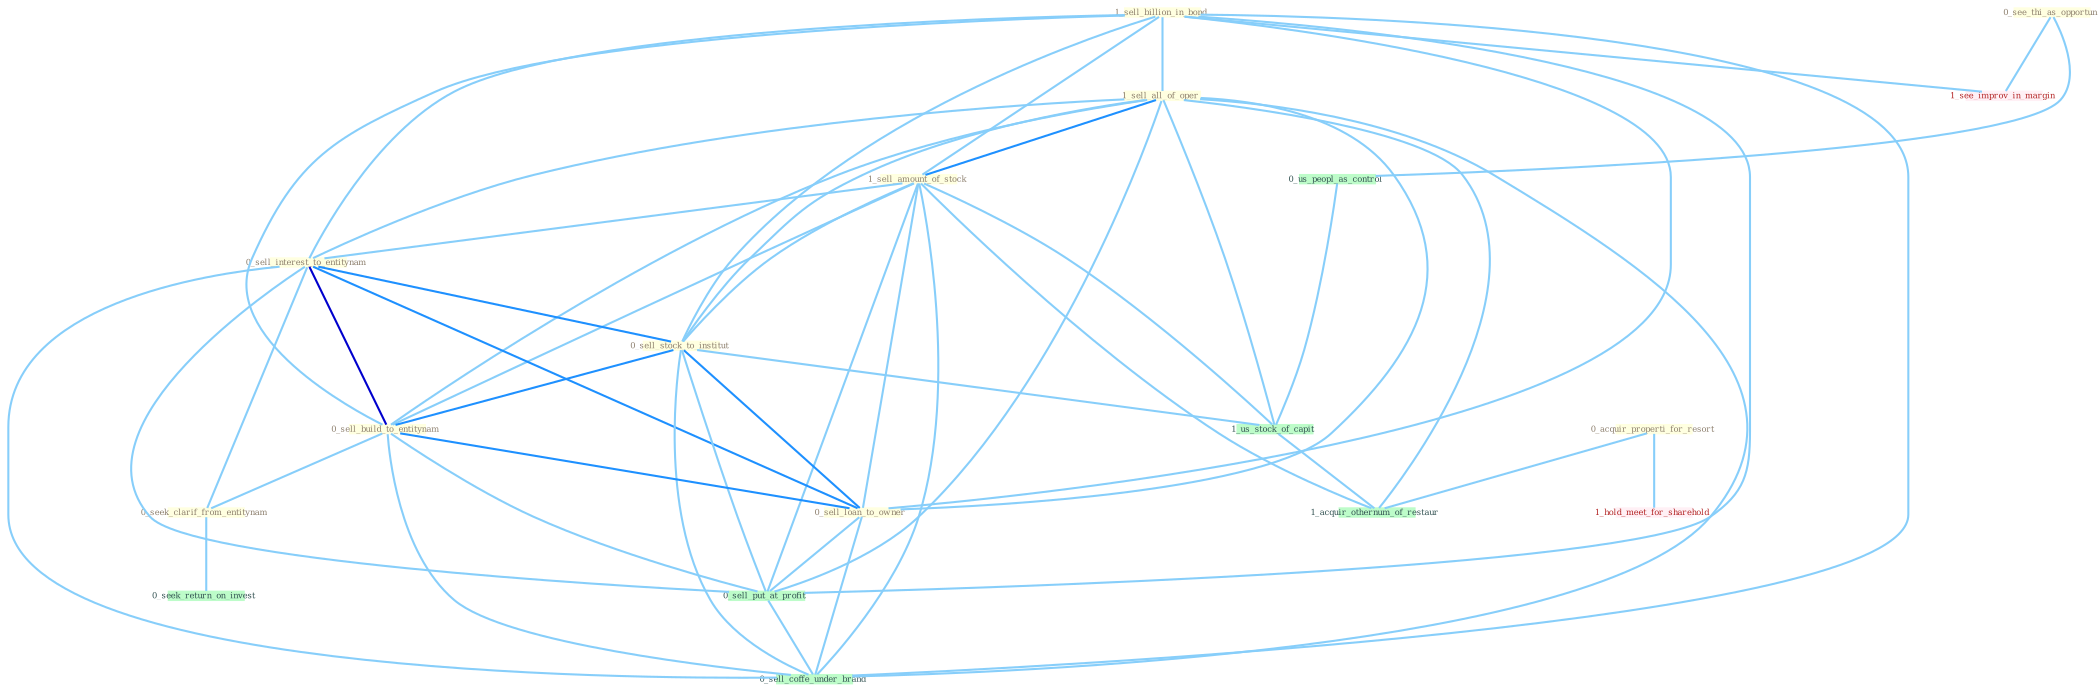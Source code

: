 Graph G{ 
    node
    [shape=polygon,style=filled,width=.5,height=.06,color="#BDFCC9",fixedsize=true,fontsize=4,
    fontcolor="#2f4f4f"];
    {node
    [color="#ffffe0", fontcolor="#8b7d6b"] "1_sell_billion_in_bond " "1_sell_all_of_oper " "1_sell_amount_of_stock " "0_sell_interest_to_entitynam " "0_see_thi_as_opportun " "0_acquir_properti_for_resort " "0_sell_stock_to_institut " "0_sell_build_to_entitynam " "0_seek_clarif_from_entitynam " "0_sell_loan_to_owner "}
{node [color="#fff0f5", fontcolor="#b22222"] "1_see_improv_in_margin " "1_hold_meet_for_sharehold "}
edge [color="#B0E2FF"];

	"1_sell_billion_in_bond " -- "1_sell_all_of_oper " [w="1", color="#87cefa" ];
	"1_sell_billion_in_bond " -- "1_sell_amount_of_stock " [w="1", color="#87cefa" ];
	"1_sell_billion_in_bond " -- "0_sell_interest_to_entitynam " [w="1", color="#87cefa" ];
	"1_sell_billion_in_bond " -- "0_sell_stock_to_institut " [w="1", color="#87cefa" ];
	"1_sell_billion_in_bond " -- "0_sell_build_to_entitynam " [w="1", color="#87cefa" ];
	"1_sell_billion_in_bond " -- "0_sell_loan_to_owner " [w="1", color="#87cefa" ];
	"1_sell_billion_in_bond " -- "0_sell_put_at_profit " [w="1", color="#87cefa" ];
	"1_sell_billion_in_bond " -- "1_see_improv_in_margin " [w="1", color="#87cefa" ];
	"1_sell_billion_in_bond " -- "0_sell_coffe_under_brand " [w="1", color="#87cefa" ];
	"1_sell_all_of_oper " -- "1_sell_amount_of_stock " [w="2", color="#1e90ff" , len=0.8];
	"1_sell_all_of_oper " -- "0_sell_interest_to_entitynam " [w="1", color="#87cefa" ];
	"1_sell_all_of_oper " -- "0_sell_stock_to_institut " [w="1", color="#87cefa" ];
	"1_sell_all_of_oper " -- "0_sell_build_to_entitynam " [w="1", color="#87cefa" ];
	"1_sell_all_of_oper " -- "0_sell_loan_to_owner " [w="1", color="#87cefa" ];
	"1_sell_all_of_oper " -- "0_sell_put_at_profit " [w="1", color="#87cefa" ];
	"1_sell_all_of_oper " -- "1_us_stock_of_capit " [w="1", color="#87cefa" ];
	"1_sell_all_of_oper " -- "0_sell_coffe_under_brand " [w="1", color="#87cefa" ];
	"1_sell_all_of_oper " -- "1_acquir_othernum_of_restaur " [w="1", color="#87cefa" ];
	"1_sell_amount_of_stock " -- "0_sell_interest_to_entitynam " [w="1", color="#87cefa" ];
	"1_sell_amount_of_stock " -- "0_sell_stock_to_institut " [w="1", color="#87cefa" ];
	"1_sell_amount_of_stock " -- "0_sell_build_to_entitynam " [w="1", color="#87cefa" ];
	"1_sell_amount_of_stock " -- "0_sell_loan_to_owner " [w="1", color="#87cefa" ];
	"1_sell_amount_of_stock " -- "0_sell_put_at_profit " [w="1", color="#87cefa" ];
	"1_sell_amount_of_stock " -- "1_us_stock_of_capit " [w="1", color="#87cefa" ];
	"1_sell_amount_of_stock " -- "0_sell_coffe_under_brand " [w="1", color="#87cefa" ];
	"1_sell_amount_of_stock " -- "1_acquir_othernum_of_restaur " [w="1", color="#87cefa" ];
	"0_sell_interest_to_entitynam " -- "0_sell_stock_to_institut " [w="2", color="#1e90ff" , len=0.8];
	"0_sell_interest_to_entitynam " -- "0_sell_build_to_entitynam " [w="3", color="#0000cd" , len=0.6];
	"0_sell_interest_to_entitynam " -- "0_seek_clarif_from_entitynam " [w="1", color="#87cefa" ];
	"0_sell_interest_to_entitynam " -- "0_sell_loan_to_owner " [w="2", color="#1e90ff" , len=0.8];
	"0_sell_interest_to_entitynam " -- "0_sell_put_at_profit " [w="1", color="#87cefa" ];
	"0_sell_interest_to_entitynam " -- "0_sell_coffe_under_brand " [w="1", color="#87cefa" ];
	"0_see_thi_as_opportun " -- "0_us_peopl_as_control " [w="1", color="#87cefa" ];
	"0_see_thi_as_opportun " -- "1_see_improv_in_margin " [w="1", color="#87cefa" ];
	"0_acquir_properti_for_resort " -- "1_hold_meet_for_sharehold " [w="1", color="#87cefa" ];
	"0_acquir_properti_for_resort " -- "1_acquir_othernum_of_restaur " [w="1", color="#87cefa" ];
	"0_sell_stock_to_institut " -- "0_sell_build_to_entitynam " [w="2", color="#1e90ff" , len=0.8];
	"0_sell_stock_to_institut " -- "0_sell_loan_to_owner " [w="2", color="#1e90ff" , len=0.8];
	"0_sell_stock_to_institut " -- "0_sell_put_at_profit " [w="1", color="#87cefa" ];
	"0_sell_stock_to_institut " -- "1_us_stock_of_capit " [w="1", color="#87cefa" ];
	"0_sell_stock_to_institut " -- "0_sell_coffe_under_brand " [w="1", color="#87cefa" ];
	"0_sell_build_to_entitynam " -- "0_seek_clarif_from_entitynam " [w="1", color="#87cefa" ];
	"0_sell_build_to_entitynam " -- "0_sell_loan_to_owner " [w="2", color="#1e90ff" , len=0.8];
	"0_sell_build_to_entitynam " -- "0_sell_put_at_profit " [w="1", color="#87cefa" ];
	"0_sell_build_to_entitynam " -- "0_sell_coffe_under_brand " [w="1", color="#87cefa" ];
	"0_seek_clarif_from_entitynam " -- "0_seek_return_on_invest " [w="1", color="#87cefa" ];
	"0_sell_loan_to_owner " -- "0_sell_put_at_profit " [w="1", color="#87cefa" ];
	"0_sell_loan_to_owner " -- "0_sell_coffe_under_brand " [w="1", color="#87cefa" ];
	"0_us_peopl_as_control " -- "1_us_stock_of_capit " [w="1", color="#87cefa" ];
	"0_sell_put_at_profit " -- "0_sell_coffe_under_brand " [w="1", color="#87cefa" ];
	"1_us_stock_of_capit " -- "1_acquir_othernum_of_restaur " [w="1", color="#87cefa" ];
}